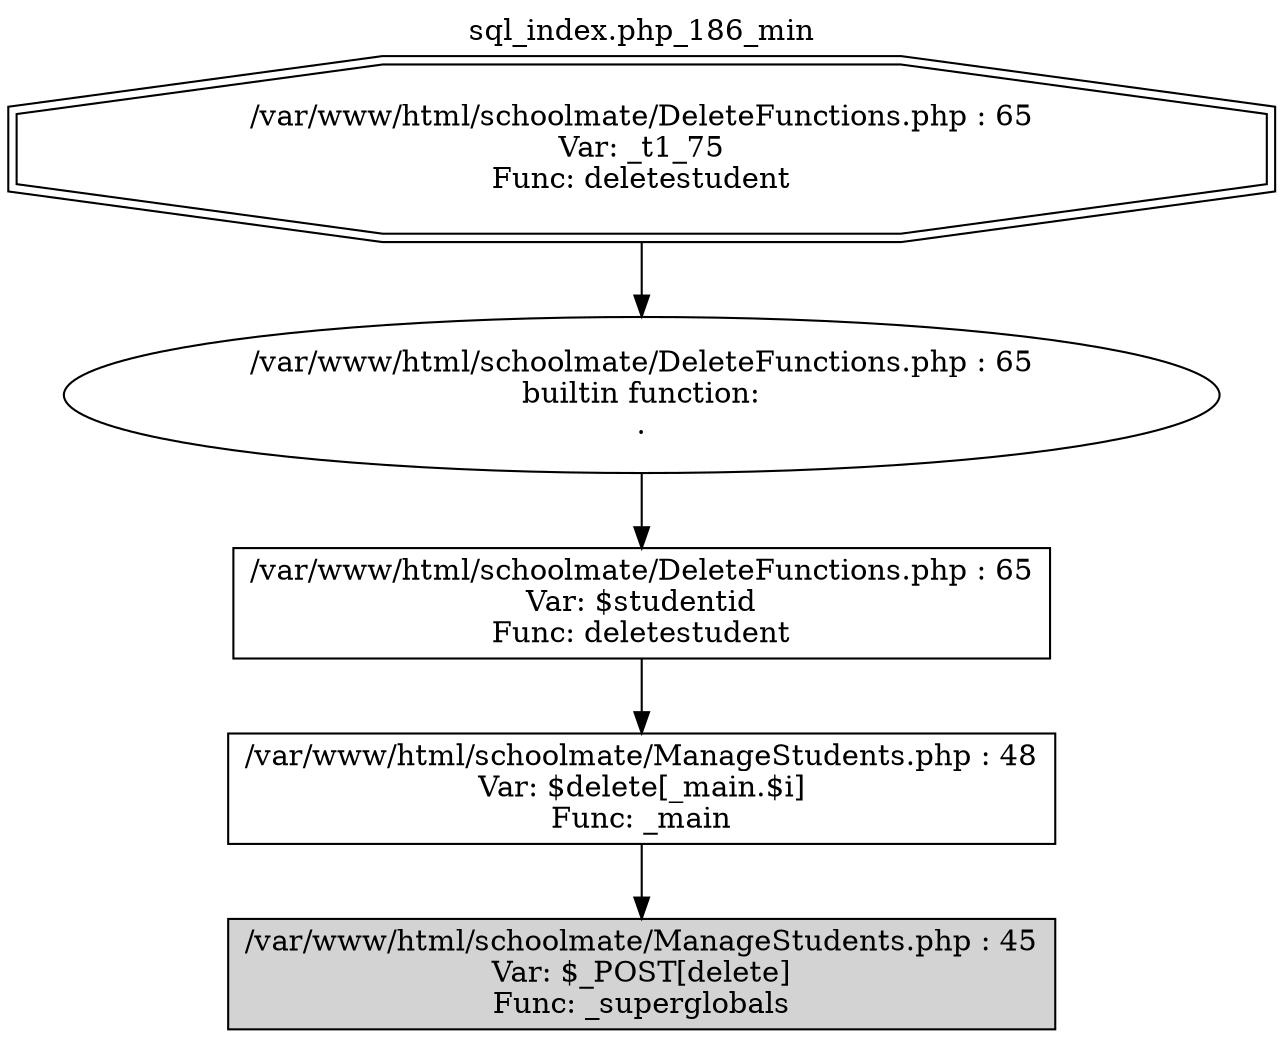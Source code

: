 digraph cfg {
  label="sql_index.php_186_min";
  labelloc=t;
  n1 [shape=doubleoctagon, label="/var/www/html/schoolmate/DeleteFunctions.php : 65\nVar: _t1_75\nFunc: deletestudent\n"];
  n2 [shape=ellipse, label="/var/www/html/schoolmate/DeleteFunctions.php : 65\nbuiltin function:\n.\n"];
  n3 [shape=box, label="/var/www/html/schoolmate/DeleteFunctions.php : 65\nVar: $studentid\nFunc: deletestudent\n"];
  n4 [shape=box, label="/var/www/html/schoolmate/ManageStudents.php : 48\nVar: $delete[_main.$i]\nFunc: _main\n"];
  n5 [shape=box, label="/var/www/html/schoolmate/ManageStudents.php : 45\nVar: $_POST[delete]\nFunc: _superglobals\n",style=filled];
  n1 -> n2;
  n2 -> n3;
  n3 -> n4;
  n4 -> n5;
}

